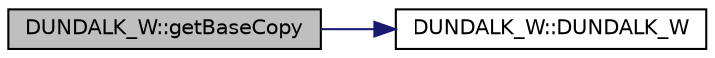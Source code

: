 digraph "DUNDALK_W::getBaseCopy"
{
  edge [fontname="Helvetica",fontsize="10",labelfontname="Helvetica",labelfontsize="10"];
  node [fontname="Helvetica",fontsize="10",shape=record];
  rankdir="LR";
  Node1 [label="DUNDALK_W::getBaseCopy",height=0.2,width=0.4,color="black", fillcolor="grey75", style="filled", fontcolor="black"];
  Node1 -> Node2 [color="midnightblue",fontsize="10",style="solid"];
  Node2 [label="DUNDALK_W::DUNDALK_W",height=0.2,width=0.4,color="black", fillcolor="white", style="filled",URL="$class_d_u_n_d_a_l_k___w.html#ad459a77b4f3e0aaebb3d178eb014a77f"];
}

